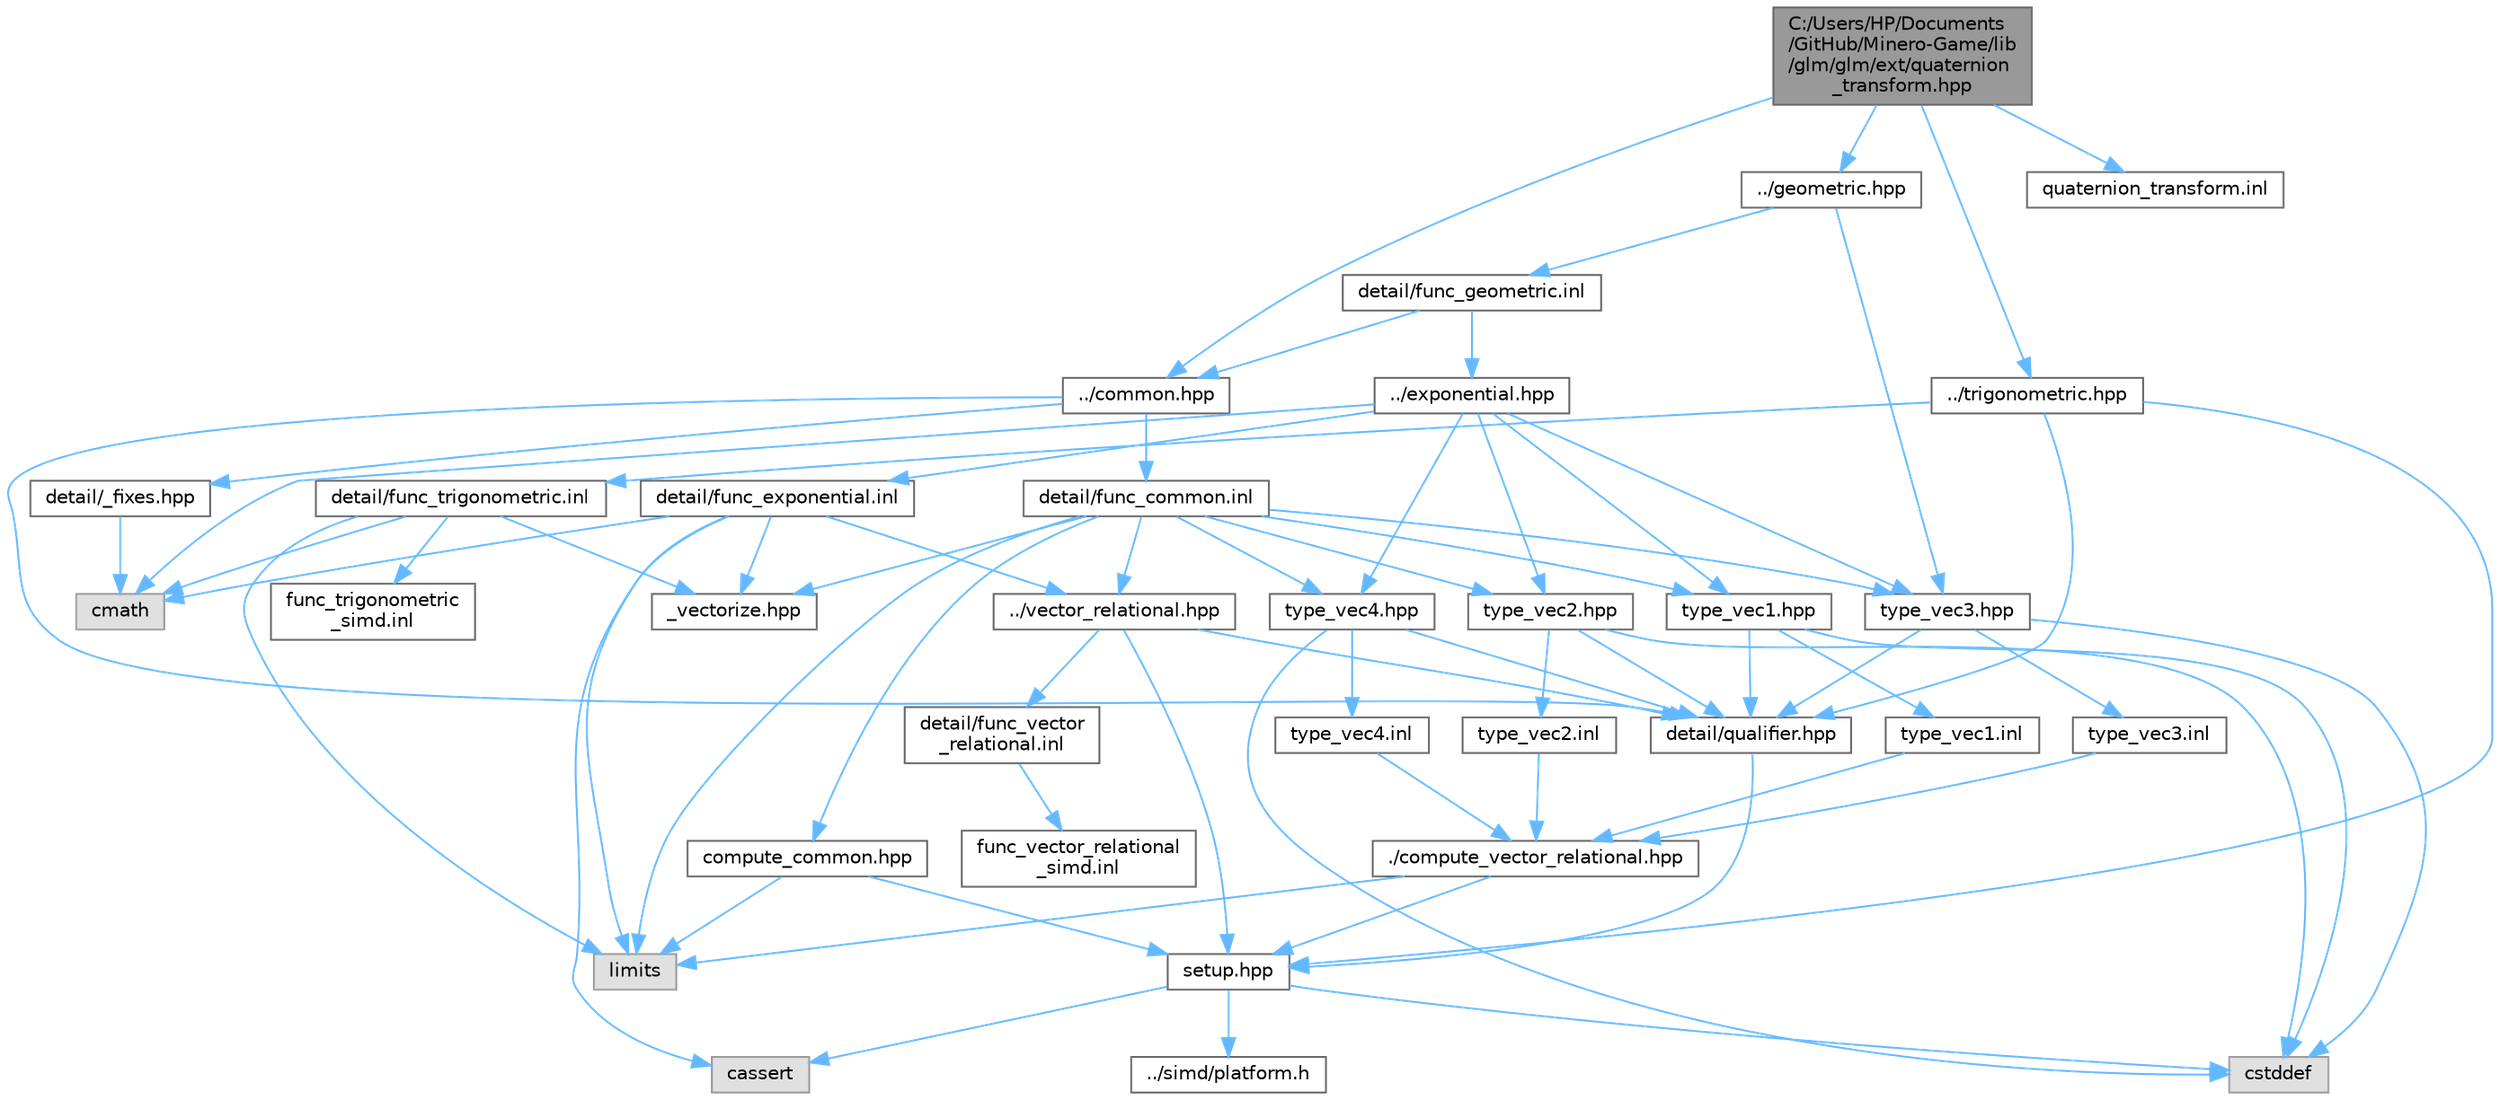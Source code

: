 digraph "C:/Users/HP/Documents/GitHub/Minero-Game/lib/glm/glm/ext/quaternion_transform.hpp"
{
 // LATEX_PDF_SIZE
  bgcolor="transparent";
  edge [fontname=Helvetica,fontsize=10,labelfontname=Helvetica,labelfontsize=10];
  node [fontname=Helvetica,fontsize=10,shape=box,height=0.2,width=0.4];
  Node1 [id="Node000001",label="C:/Users/HP/Documents\l/GitHub/Minero-Game/lib\l/glm/glm/ext/quaternion\l_transform.hpp",height=0.2,width=0.4,color="gray40", fillcolor="grey60", style="filled", fontcolor="black",tooltip=" "];
  Node1 -> Node2 [id="edge133_Node000001_Node000002",color="steelblue1",style="solid",tooltip=" "];
  Node2 [id="Node000002",label="../common.hpp",height=0.2,width=0.4,color="grey40", fillcolor="white", style="filled",URL="$lib_2glm_2glm_2common_8hpp.html",tooltip=" "];
  Node2 -> Node3 [id="edge134_Node000002_Node000003",color="steelblue1",style="solid",tooltip=" "];
  Node3 [id="Node000003",label="detail/qualifier.hpp",height=0.2,width=0.4,color="grey40", fillcolor="white", style="filled",URL="$lib_2glm_2glm_2detail_2qualifier_8hpp.html",tooltip=" "];
  Node3 -> Node4 [id="edge135_Node000003_Node000004",color="steelblue1",style="solid",tooltip=" "];
  Node4 [id="Node000004",label="setup.hpp",height=0.2,width=0.4,color="grey40", fillcolor="white", style="filled",URL="$lib_2glm_2glm_2detail_2setup_8hpp.html",tooltip=" "];
  Node4 -> Node5 [id="edge136_Node000004_Node000005",color="steelblue1",style="solid",tooltip=" "];
  Node5 [id="Node000005",label="cassert",height=0.2,width=0.4,color="grey60", fillcolor="#E0E0E0", style="filled",tooltip=" "];
  Node4 -> Node6 [id="edge137_Node000004_Node000006",color="steelblue1",style="solid",tooltip=" "];
  Node6 [id="Node000006",label="cstddef",height=0.2,width=0.4,color="grey60", fillcolor="#E0E0E0", style="filled",tooltip=" "];
  Node4 -> Node7 [id="edge138_Node000004_Node000007",color="steelblue1",style="solid",tooltip=" "];
  Node7 [id="Node000007",label="../simd/platform.h",height=0.2,width=0.4,color="grey40", fillcolor="white", style="filled",URL="$lib_2glm_2glm_2simd_2platform_8h.html",tooltip=" "];
  Node2 -> Node8 [id="edge139_Node000002_Node000008",color="steelblue1",style="solid",tooltip=" "];
  Node8 [id="Node000008",label="detail/_fixes.hpp",height=0.2,width=0.4,color="grey40", fillcolor="white", style="filled",URL="$lib_2glm_2glm_2detail_2__fixes_8hpp.html",tooltip=" "];
  Node8 -> Node9 [id="edge140_Node000008_Node000009",color="steelblue1",style="solid",tooltip=" "];
  Node9 [id="Node000009",label="cmath",height=0.2,width=0.4,color="grey60", fillcolor="#E0E0E0", style="filled",tooltip=" "];
  Node2 -> Node10 [id="edge141_Node000002_Node000010",color="steelblue1",style="solid",tooltip=" "];
  Node10 [id="Node000010",label="detail/func_common.inl",height=0.2,width=0.4,color="grey40", fillcolor="white", style="filled",URL="$lib_2glm_2glm_2detail_2func__common_8inl.html",tooltip=" "];
  Node10 -> Node11 [id="edge142_Node000010_Node000011",color="steelblue1",style="solid",tooltip=" "];
  Node11 [id="Node000011",label="../vector_relational.hpp",height=0.2,width=0.4,color="grey40", fillcolor="white", style="filled",URL="$lib_2glm_2glm_2vector__relational_8hpp.html",tooltip=" "];
  Node11 -> Node3 [id="edge143_Node000011_Node000003",color="steelblue1",style="solid",tooltip=" "];
  Node11 -> Node4 [id="edge144_Node000011_Node000004",color="steelblue1",style="solid",tooltip=" "];
  Node11 -> Node12 [id="edge145_Node000011_Node000012",color="steelblue1",style="solid",tooltip=" "];
  Node12 [id="Node000012",label="detail/func_vector\l_relational.inl",height=0.2,width=0.4,color="grey40", fillcolor="white", style="filled",URL="$lib_2glm_2glm_2detail_2func__vector__relational_8inl.html",tooltip=" "];
  Node12 -> Node13 [id="edge146_Node000012_Node000013",color="steelblue1",style="solid",tooltip=" "];
  Node13 [id="Node000013",label="func_vector_relational\l_simd.inl",height=0.2,width=0.4,color="grey40", fillcolor="white", style="filled",URL="$lib_2glm_2glm_2detail_2func__vector__relational__simd_8inl.html",tooltip=" "];
  Node10 -> Node14 [id="edge147_Node000010_Node000014",color="steelblue1",style="solid",tooltip=" "];
  Node14 [id="Node000014",label="compute_common.hpp",height=0.2,width=0.4,color="grey40", fillcolor="white", style="filled",URL="$lib_2glm_2glm_2detail_2compute__common_8hpp.html",tooltip=" "];
  Node14 -> Node4 [id="edge148_Node000014_Node000004",color="steelblue1",style="solid",tooltip=" "];
  Node14 -> Node15 [id="edge149_Node000014_Node000015",color="steelblue1",style="solid",tooltip=" "];
  Node15 [id="Node000015",label="limits",height=0.2,width=0.4,color="grey60", fillcolor="#E0E0E0", style="filled",tooltip=" "];
  Node10 -> Node16 [id="edge150_Node000010_Node000016",color="steelblue1",style="solid",tooltip=" "];
  Node16 [id="Node000016",label="type_vec1.hpp",height=0.2,width=0.4,color="grey40", fillcolor="white", style="filled",URL="$lib_2glm_2glm_2detail_2type__vec1_8hpp.html",tooltip=" "];
  Node16 -> Node3 [id="edge151_Node000016_Node000003",color="steelblue1",style="solid",tooltip=" "];
  Node16 -> Node6 [id="edge152_Node000016_Node000006",color="steelblue1",style="solid",tooltip=" "];
  Node16 -> Node17 [id="edge153_Node000016_Node000017",color="steelblue1",style="solid",tooltip=" "];
  Node17 [id="Node000017",label="type_vec1.inl",height=0.2,width=0.4,color="grey40", fillcolor="white", style="filled",URL="$lib_2glm_2glm_2detail_2type__vec1_8inl.html",tooltip=" "];
  Node17 -> Node18 [id="edge154_Node000017_Node000018",color="steelblue1",style="solid",tooltip=" "];
  Node18 [id="Node000018",label="./compute_vector_relational.hpp",height=0.2,width=0.4,color="grey40", fillcolor="white", style="filled",URL="$lib_2glm_2glm_2detail_2compute__vector__relational_8hpp.html",tooltip=" "];
  Node18 -> Node4 [id="edge155_Node000018_Node000004",color="steelblue1",style="solid",tooltip=" "];
  Node18 -> Node15 [id="edge156_Node000018_Node000015",color="steelblue1",style="solid",tooltip=" "];
  Node10 -> Node19 [id="edge157_Node000010_Node000019",color="steelblue1",style="solid",tooltip=" "];
  Node19 [id="Node000019",label="type_vec2.hpp",height=0.2,width=0.4,color="grey40", fillcolor="white", style="filled",URL="$lib_2glm_2glm_2detail_2type__vec2_8hpp.html",tooltip=" "];
  Node19 -> Node3 [id="edge158_Node000019_Node000003",color="steelblue1",style="solid",tooltip=" "];
  Node19 -> Node6 [id="edge159_Node000019_Node000006",color="steelblue1",style="solid",tooltip=" "];
  Node19 -> Node20 [id="edge160_Node000019_Node000020",color="steelblue1",style="solid",tooltip=" "];
  Node20 [id="Node000020",label="type_vec2.inl",height=0.2,width=0.4,color="grey40", fillcolor="white", style="filled",URL="$lib_2glm_2glm_2detail_2type__vec2_8inl.html",tooltip=" "];
  Node20 -> Node18 [id="edge161_Node000020_Node000018",color="steelblue1",style="solid",tooltip=" "];
  Node10 -> Node21 [id="edge162_Node000010_Node000021",color="steelblue1",style="solid",tooltip=" "];
  Node21 [id="Node000021",label="type_vec3.hpp",height=0.2,width=0.4,color="grey40", fillcolor="white", style="filled",URL="$lib_2glm_2glm_2detail_2type__vec3_8hpp.html",tooltip=" "];
  Node21 -> Node3 [id="edge163_Node000021_Node000003",color="steelblue1",style="solid",tooltip=" "];
  Node21 -> Node6 [id="edge164_Node000021_Node000006",color="steelblue1",style="solid",tooltip=" "];
  Node21 -> Node22 [id="edge165_Node000021_Node000022",color="steelblue1",style="solid",tooltip=" "];
  Node22 [id="Node000022",label="type_vec3.inl",height=0.2,width=0.4,color="grey40", fillcolor="white", style="filled",URL="$lib_2glm_2glm_2detail_2type__vec3_8inl.html",tooltip=" "];
  Node22 -> Node18 [id="edge166_Node000022_Node000018",color="steelblue1",style="solid",tooltip=" "];
  Node10 -> Node23 [id="edge167_Node000010_Node000023",color="steelblue1",style="solid",tooltip=" "];
  Node23 [id="Node000023",label="type_vec4.hpp",height=0.2,width=0.4,color="grey40", fillcolor="white", style="filled",URL="$lib_2glm_2glm_2detail_2type__vec4_8hpp.html",tooltip=" "];
  Node23 -> Node3 [id="edge168_Node000023_Node000003",color="steelblue1",style="solid",tooltip=" "];
  Node23 -> Node6 [id="edge169_Node000023_Node000006",color="steelblue1",style="solid",tooltip=" "];
  Node23 -> Node24 [id="edge170_Node000023_Node000024",color="steelblue1",style="solid",tooltip=" "];
  Node24 [id="Node000024",label="type_vec4.inl",height=0.2,width=0.4,color="grey40", fillcolor="white", style="filled",URL="$lib_2glm_2glm_2detail_2type__vec4_8inl.html",tooltip=" "];
  Node24 -> Node18 [id="edge171_Node000024_Node000018",color="steelblue1",style="solid",tooltip=" "];
  Node10 -> Node25 [id="edge172_Node000010_Node000025",color="steelblue1",style="solid",tooltip=" "];
  Node25 [id="Node000025",label="_vectorize.hpp",height=0.2,width=0.4,color="grey40", fillcolor="white", style="filled",URL="$lib_2glm_2glm_2detail_2__vectorize_8hpp.html",tooltip=" "];
  Node10 -> Node15 [id="edge173_Node000010_Node000015",color="steelblue1",style="solid",tooltip=" "];
  Node1 -> Node26 [id="edge174_Node000001_Node000026",color="steelblue1",style="solid",tooltip=" "];
  Node26 [id="Node000026",label="../trigonometric.hpp",height=0.2,width=0.4,color="grey40", fillcolor="white", style="filled",URL="$lib_2glm_2glm_2trigonometric_8hpp.html",tooltip=" "];
  Node26 -> Node4 [id="edge175_Node000026_Node000004",color="steelblue1",style="solid",tooltip=" "];
  Node26 -> Node3 [id="edge176_Node000026_Node000003",color="steelblue1",style="solid",tooltip=" "];
  Node26 -> Node27 [id="edge177_Node000026_Node000027",color="steelblue1",style="solid",tooltip=" "];
  Node27 [id="Node000027",label="detail/func_trigonometric.inl",height=0.2,width=0.4,color="grey40", fillcolor="white", style="filled",URL="$lib_2glm_2glm_2detail_2func__trigonometric_8inl.html",tooltip=" "];
  Node27 -> Node25 [id="edge178_Node000027_Node000025",color="steelblue1",style="solid",tooltip=" "];
  Node27 -> Node9 [id="edge179_Node000027_Node000009",color="steelblue1",style="solid",tooltip=" "];
  Node27 -> Node15 [id="edge180_Node000027_Node000015",color="steelblue1",style="solid",tooltip=" "];
  Node27 -> Node28 [id="edge181_Node000027_Node000028",color="steelblue1",style="solid",tooltip=" "];
  Node28 [id="Node000028",label="func_trigonometric\l_simd.inl",height=0.2,width=0.4,color="grey40", fillcolor="white", style="filled",URL="$lib_2glm_2glm_2detail_2func__trigonometric__simd_8inl.html",tooltip=" "];
  Node1 -> Node29 [id="edge182_Node000001_Node000029",color="steelblue1",style="solid",tooltip=" "];
  Node29 [id="Node000029",label="../geometric.hpp",height=0.2,width=0.4,color="grey40", fillcolor="white", style="filled",URL="$lib_2glm_2glm_2geometric_8hpp.html",tooltip=" "];
  Node29 -> Node21 [id="edge183_Node000029_Node000021",color="steelblue1",style="solid",tooltip=" "];
  Node29 -> Node30 [id="edge184_Node000029_Node000030",color="steelblue1",style="solid",tooltip=" "];
  Node30 [id="Node000030",label="detail/func_geometric.inl",height=0.2,width=0.4,color="grey40", fillcolor="white", style="filled",URL="$lib_2glm_2glm_2detail_2func__geometric_8inl.html",tooltip=" "];
  Node30 -> Node31 [id="edge185_Node000030_Node000031",color="steelblue1",style="solid",tooltip=" "];
  Node31 [id="Node000031",label="../exponential.hpp",height=0.2,width=0.4,color="grey40", fillcolor="white", style="filled",URL="$lib_2glm_2glm_2exponential_8hpp.html",tooltip=" "];
  Node31 -> Node16 [id="edge186_Node000031_Node000016",color="steelblue1",style="solid",tooltip=" "];
  Node31 -> Node19 [id="edge187_Node000031_Node000019",color="steelblue1",style="solid",tooltip=" "];
  Node31 -> Node21 [id="edge188_Node000031_Node000021",color="steelblue1",style="solid",tooltip=" "];
  Node31 -> Node23 [id="edge189_Node000031_Node000023",color="steelblue1",style="solid",tooltip=" "];
  Node31 -> Node9 [id="edge190_Node000031_Node000009",color="steelblue1",style="solid",tooltip=" "];
  Node31 -> Node32 [id="edge191_Node000031_Node000032",color="steelblue1",style="solid",tooltip=" "];
  Node32 [id="Node000032",label="detail/func_exponential.inl",height=0.2,width=0.4,color="grey40", fillcolor="white", style="filled",URL="$lib_2glm_2glm_2detail_2func__exponential_8inl.html",tooltip=" "];
  Node32 -> Node11 [id="edge192_Node000032_Node000011",color="steelblue1",style="solid",tooltip=" "];
  Node32 -> Node25 [id="edge193_Node000032_Node000025",color="steelblue1",style="solid",tooltip=" "];
  Node32 -> Node15 [id="edge194_Node000032_Node000015",color="steelblue1",style="solid",tooltip=" "];
  Node32 -> Node9 [id="edge195_Node000032_Node000009",color="steelblue1",style="solid",tooltip=" "];
  Node32 -> Node5 [id="edge196_Node000032_Node000005",color="steelblue1",style="solid",tooltip=" "];
  Node30 -> Node2 [id="edge197_Node000030_Node000002",color="steelblue1",style="solid",tooltip=" "];
  Node1 -> Node33 [id="edge198_Node000001_Node000033",color="steelblue1",style="solid",tooltip=" "];
  Node33 [id="Node000033",label="quaternion_transform.inl",height=0.2,width=0.4,color="grey40", fillcolor="white", style="filled",URL="$lib_2glm_2glm_2ext_2quaternion__transform_8inl.html",tooltip=" "];
}
